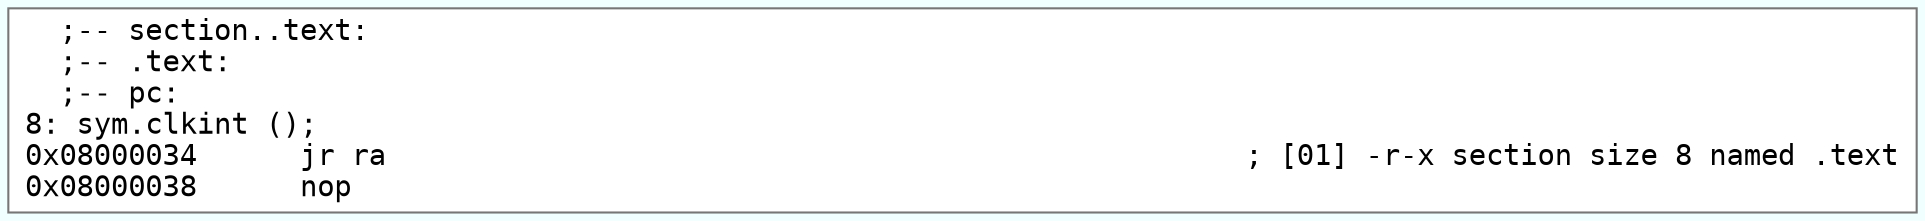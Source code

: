 digraph code {
	graph [bgcolor=azure fontsize=8 fontname="Courier" splines="ortho"];
	node [fillcolor=gray style=filled shape=box];
	edge [arrowhead="normal"];
	"0x08000034" [URL="sym.clkint/0x08000034", fillcolor="white",color="#767676", fontname="Courier",label="  ;-- section..text:\l  ;-- .text:\l  ;-- pc:\l8: sym.clkint ();\l0x08000034      jr ra                                                  ; [01] -r-x section size 8 named .text\l0x08000038      nop\l"]
}
